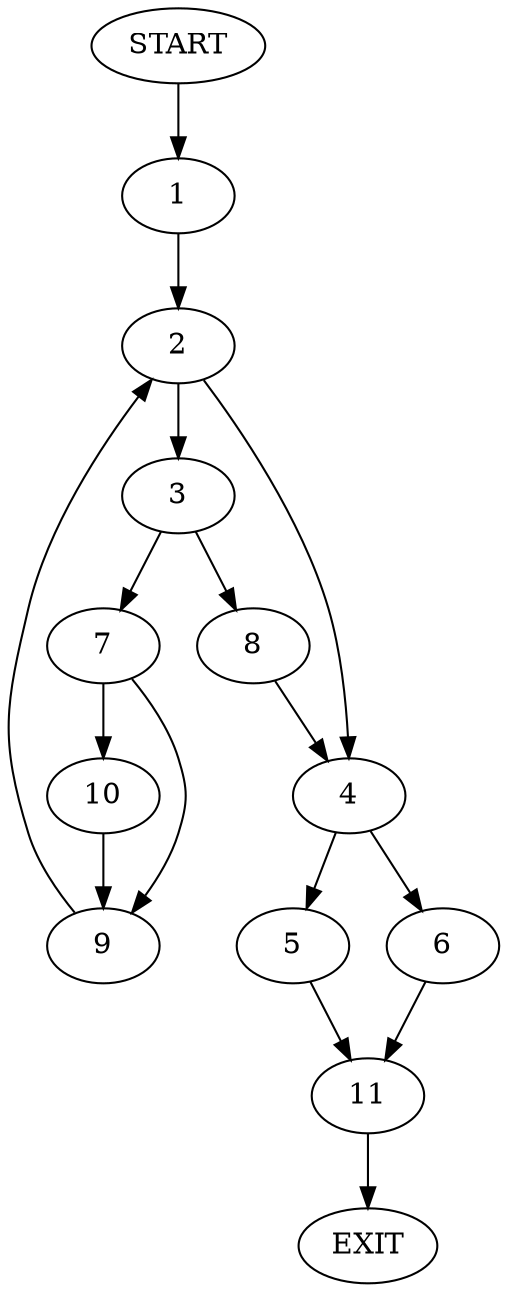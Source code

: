digraph {
0 [label="START"]
12 [label="EXIT"]
0 -> 1
1 -> 2
2 -> 3
2 -> 4
4 -> 5
4 -> 6
3 -> 7
3 -> 8
7 -> 9
7 -> 10
8 -> 4
9 -> 2
10 -> 9
5 -> 11
6 -> 11
11 -> 12
}
